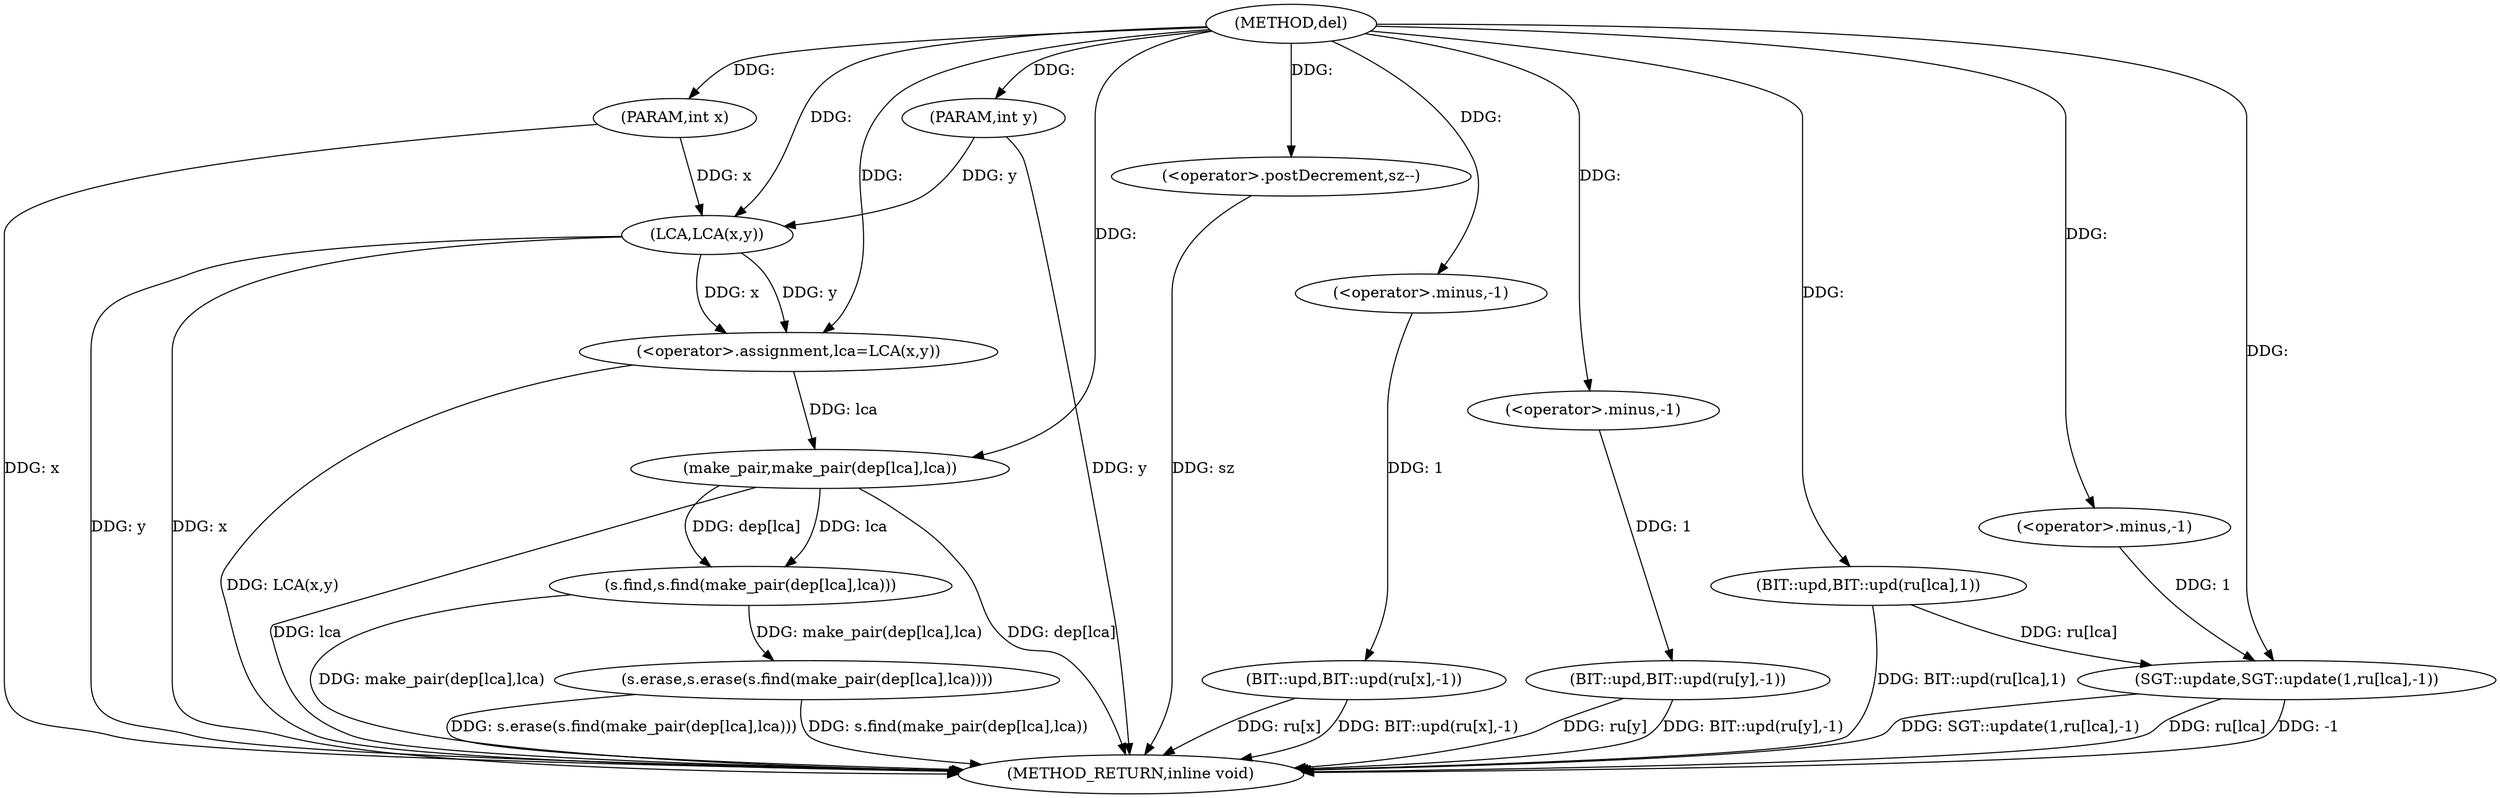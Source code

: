 digraph "del" {  
"1000694" [label = "(METHOD,del)" ]
"1000737" [label = "(METHOD_RETURN,inline void)" ]
"1000695" [label = "(PARAM,int x)" ]
"1000696" [label = "(PARAM,int y)" ]
"1000699" [label = "(<operator>.assignment,lca=LCA(x,y))" ]
"1000704" [label = "(<operator>.postDecrement,sz--)" ]
"1000706" [label = "(s.erase,s.erase(s.find(make_pair(dep[lca],lca))))" ]
"1000713" [label = "(BIT::upd,BIT::upd(ru[x],-1))" ]
"1000719" [label = "(BIT::upd,BIT::upd(ru[y],-1))" ]
"1000725" [label = "(BIT::upd,BIT::upd(ru[lca],1))" ]
"1000730" [label = "(SGT::update,SGT::update(1,ru[lca],-1))" ]
"1000701" [label = "(LCA,LCA(x,y))" ]
"1000707" [label = "(s.find,s.find(make_pair(dep[lca],lca)))" ]
"1000717" [label = "(<operator>.minus,-1)" ]
"1000723" [label = "(<operator>.minus,-1)" ]
"1000735" [label = "(<operator>.minus,-1)" ]
"1000708" [label = "(make_pair,make_pair(dep[lca],lca))" ]
  "1000695" -> "1000737"  [ label = "DDG: x"] 
  "1000696" -> "1000737"  [ label = "DDG: y"] 
  "1000701" -> "1000737"  [ label = "DDG: x"] 
  "1000701" -> "1000737"  [ label = "DDG: y"] 
  "1000699" -> "1000737"  [ label = "DDG: LCA(x,y)"] 
  "1000708" -> "1000737"  [ label = "DDG: dep[lca]"] 
  "1000708" -> "1000737"  [ label = "DDG: lca"] 
  "1000707" -> "1000737"  [ label = "DDG: make_pair(dep[lca],lca)"] 
  "1000706" -> "1000737"  [ label = "DDG: s.find(make_pair(dep[lca],lca))"] 
  "1000706" -> "1000737"  [ label = "DDG: s.erase(s.find(make_pair(dep[lca],lca)))"] 
  "1000713" -> "1000737"  [ label = "DDG: ru[x]"] 
  "1000713" -> "1000737"  [ label = "DDG: BIT::upd(ru[x],-1)"] 
  "1000719" -> "1000737"  [ label = "DDG: ru[y]"] 
  "1000719" -> "1000737"  [ label = "DDG: BIT::upd(ru[y],-1)"] 
  "1000725" -> "1000737"  [ label = "DDG: BIT::upd(ru[lca],1)"] 
  "1000730" -> "1000737"  [ label = "DDG: ru[lca]"] 
  "1000730" -> "1000737"  [ label = "DDG: -1"] 
  "1000730" -> "1000737"  [ label = "DDG: SGT::update(1,ru[lca],-1)"] 
  "1000704" -> "1000737"  [ label = "DDG: sz"] 
  "1000694" -> "1000695"  [ label = "DDG: "] 
  "1000694" -> "1000696"  [ label = "DDG: "] 
  "1000701" -> "1000699"  [ label = "DDG: y"] 
  "1000701" -> "1000699"  [ label = "DDG: x"] 
  "1000694" -> "1000699"  [ label = "DDG: "] 
  "1000694" -> "1000704"  [ label = "DDG: "] 
  "1000707" -> "1000706"  [ label = "DDG: make_pair(dep[lca],lca)"] 
  "1000717" -> "1000713"  [ label = "DDG: 1"] 
  "1000723" -> "1000719"  [ label = "DDG: 1"] 
  "1000694" -> "1000725"  [ label = "DDG: "] 
  "1000694" -> "1000730"  [ label = "DDG: "] 
  "1000725" -> "1000730"  [ label = "DDG: ru[lca]"] 
  "1000735" -> "1000730"  [ label = "DDG: 1"] 
  "1000695" -> "1000701"  [ label = "DDG: x"] 
  "1000694" -> "1000701"  [ label = "DDG: "] 
  "1000696" -> "1000701"  [ label = "DDG: y"] 
  "1000708" -> "1000707"  [ label = "DDG: lca"] 
  "1000708" -> "1000707"  [ label = "DDG: dep[lca]"] 
  "1000694" -> "1000717"  [ label = "DDG: "] 
  "1000694" -> "1000723"  [ label = "DDG: "] 
  "1000694" -> "1000735"  [ label = "DDG: "] 
  "1000699" -> "1000708"  [ label = "DDG: lca"] 
  "1000694" -> "1000708"  [ label = "DDG: "] 
}
